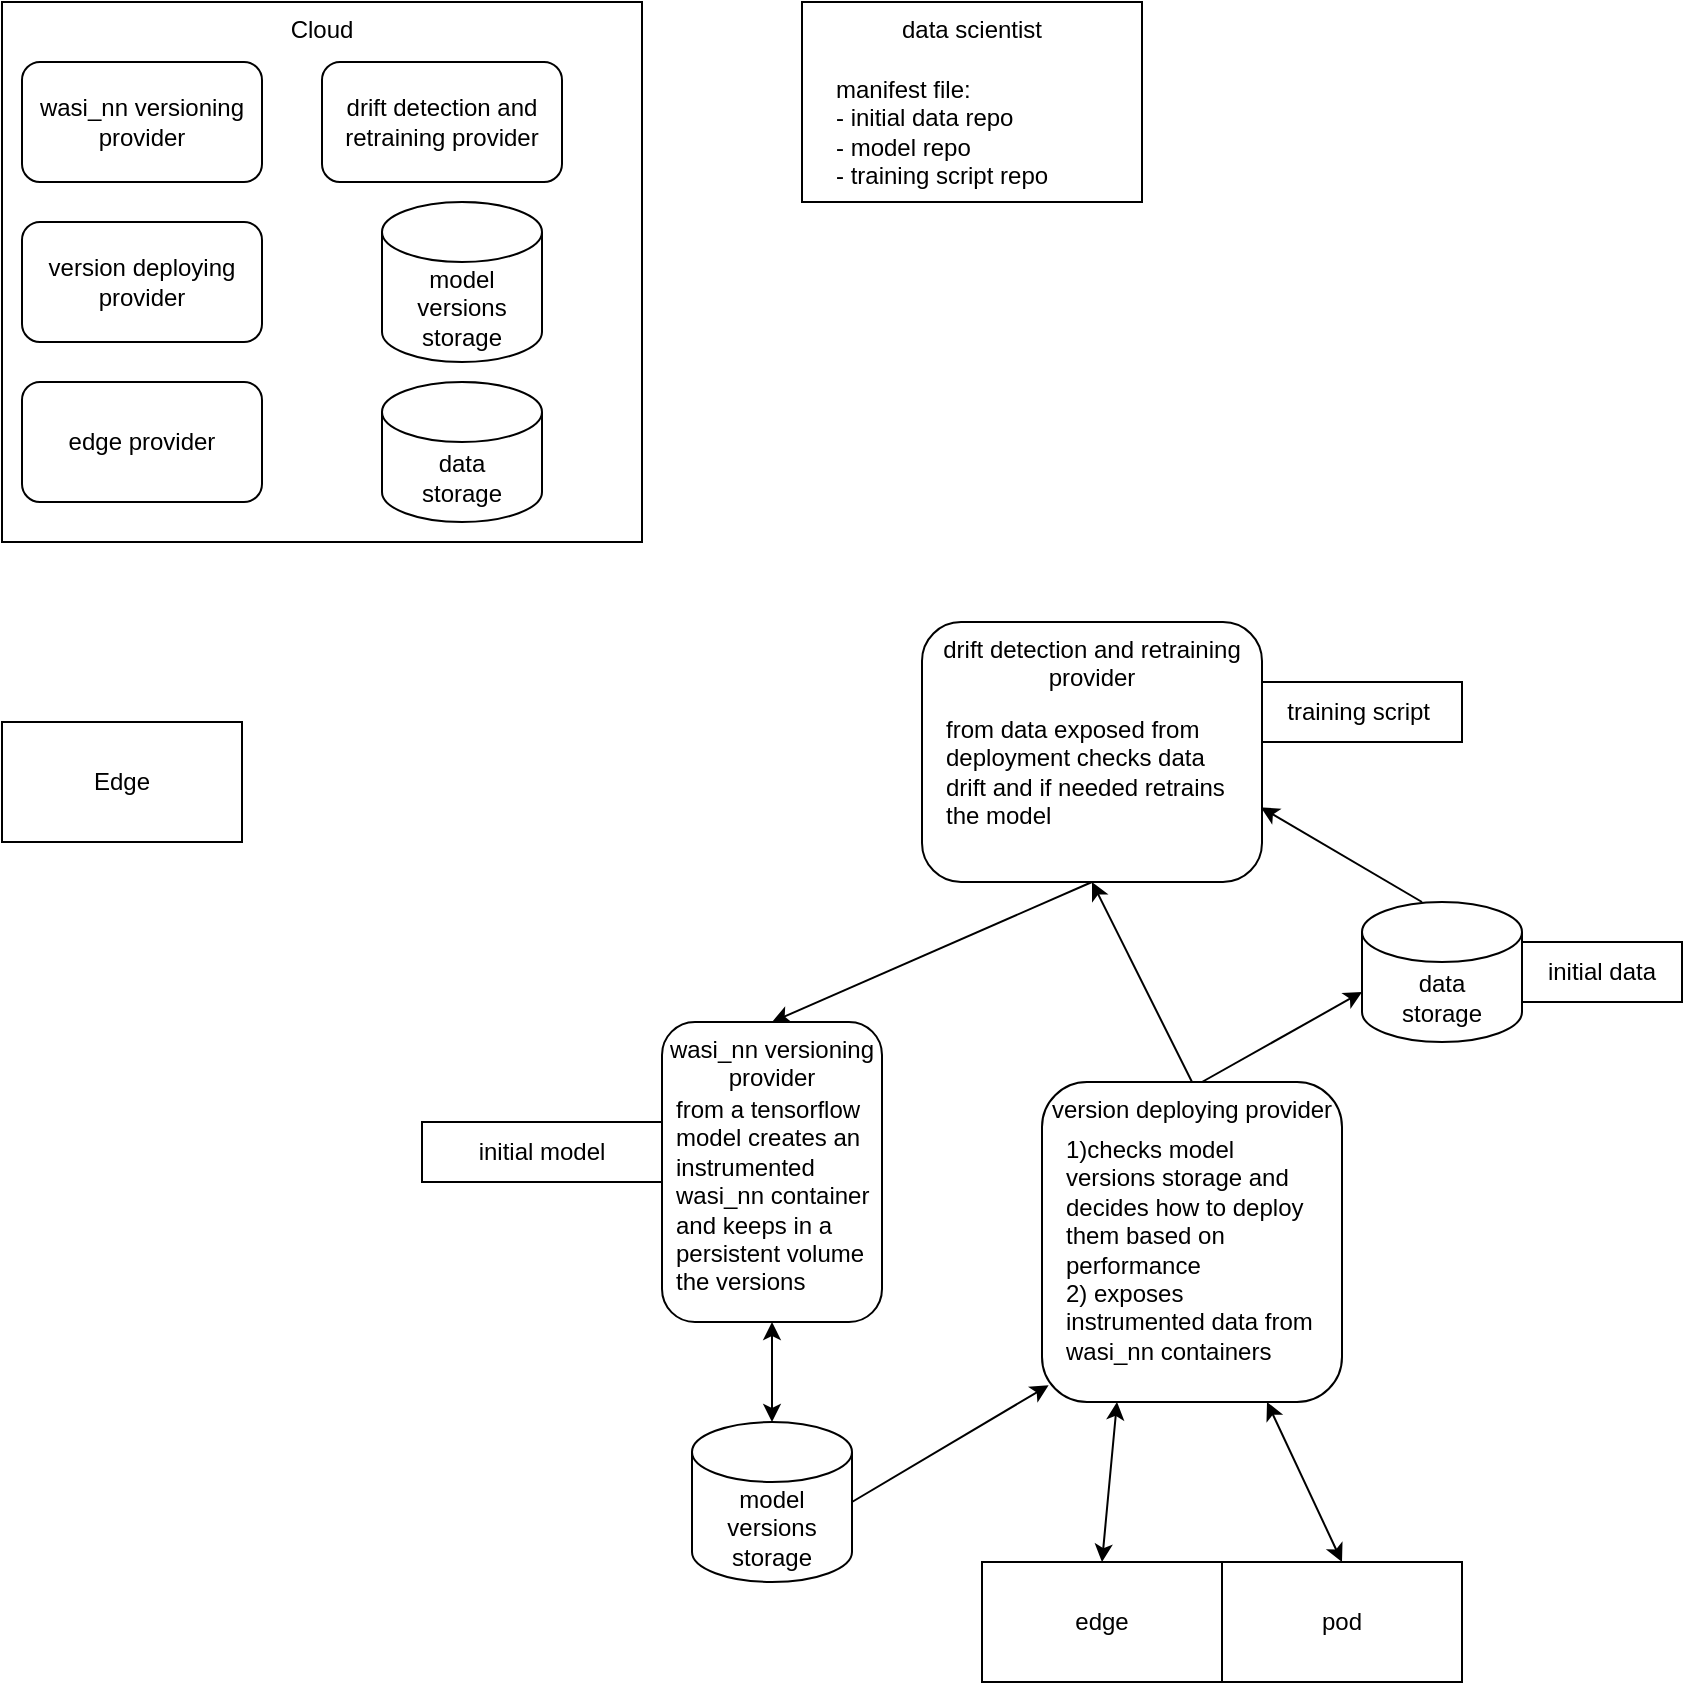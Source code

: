 <mxfile version="24.6.3" type="github">
  <diagram name="Pagina-1" id="XoBFGh6OX1IV-2UFjDrJ">
    <mxGraphModel dx="956" dy="518" grid="1" gridSize="10" guides="1" tooltips="1" connect="1" arrows="1" fold="1" page="1" pageScale="1" pageWidth="827" pageHeight="1169" math="0" shadow="0">
      <root>
        <mxCell id="0" />
        <mxCell id="1" parent="0" />
        <mxCell id="06Wwgs4prVSjVDr-wI6p-1" value="Cloud" style="rounded=0;whiteSpace=wrap;html=1;verticalAlign=top;" vertex="1" parent="1">
          <mxGeometry x="40" y="30" width="320" height="270" as="geometry" />
        </mxCell>
        <mxCell id="06Wwgs4prVSjVDr-wI6p-2" value="data scientist" style="rounded=0;whiteSpace=wrap;html=1;verticalAlign=top;" vertex="1" parent="1">
          <mxGeometry x="440" y="30" width="170" height="100" as="geometry" />
        </mxCell>
        <mxCell id="06Wwgs4prVSjVDr-wI6p-3" value="&lt;div&gt;manifest file:&lt;/div&gt;- initial data repo&lt;div&gt;- model repo&lt;/div&gt;&lt;div&gt;- training script repo&lt;/div&gt;" style="text;html=1;align=left;verticalAlign=top;whiteSpace=wrap;rounded=0;" vertex="1" parent="1">
          <mxGeometry x="455" y="60" width="145" height="70" as="geometry" />
        </mxCell>
        <mxCell id="06Wwgs4prVSjVDr-wI6p-9" value="wasi_nn versioning provider" style="rounded=1;whiteSpace=wrap;html=1;" vertex="1" parent="1">
          <mxGeometry x="50" y="60" width="120" height="60" as="geometry" />
        </mxCell>
        <mxCell id="06Wwgs4prVSjVDr-wI6p-17" value="wasi_nn versioning provider" style="rounded=1;whiteSpace=wrap;html=1;verticalAlign=top;" vertex="1" parent="1">
          <mxGeometry x="370" y="540" width="110" height="150" as="geometry" />
        </mxCell>
        <mxCell id="06Wwgs4prVSjVDr-wI6p-18" value="from a tensorflow model creates an instrumented wasi_nn container and keeps in a persistent volume the versions" style="text;html=1;align=left;verticalAlign=top;whiteSpace=wrap;rounded=0;" vertex="1" parent="1">
          <mxGeometry x="375" y="570" width="100" height="120" as="geometry" />
        </mxCell>
        <mxCell id="06Wwgs4prVSjVDr-wI6p-19" value="version deploying provider" style="rounded=1;whiteSpace=wrap;html=1;" vertex="1" parent="1">
          <mxGeometry x="50" y="140" width="120" height="60" as="geometry" />
        </mxCell>
        <mxCell id="06Wwgs4prVSjVDr-wI6p-20" value="drift detection and retraining provider" style="rounded=1;whiteSpace=wrap;html=1;" vertex="1" parent="1">
          <mxGeometry x="200" y="60" width="120" height="60" as="geometry" />
        </mxCell>
        <mxCell id="06Wwgs4prVSjVDr-wI6p-21" value="model versions storage" style="shape=cylinder3;whiteSpace=wrap;html=1;boundedLbl=1;backgroundOutline=1;size=15;" vertex="1" parent="1">
          <mxGeometry x="230" y="130" width="80" height="80" as="geometry" />
        </mxCell>
        <mxCell id="06Wwgs4prVSjVDr-wI6p-23" value="edge provider" style="rounded=1;whiteSpace=wrap;html=1;" vertex="1" parent="1">
          <mxGeometry x="50" y="220" width="120" height="60" as="geometry" />
        </mxCell>
        <mxCell id="06Wwgs4prVSjVDr-wI6p-25" value="Edge" style="rounded=0;whiteSpace=wrap;html=1;" vertex="1" parent="1">
          <mxGeometry x="40" y="390" width="120" height="60" as="geometry" />
        </mxCell>
        <mxCell id="06Wwgs4prVSjVDr-wI6p-26" value="data&lt;div&gt;storage&lt;/div&gt;" style="shape=cylinder3;whiteSpace=wrap;html=1;boundedLbl=1;backgroundOutline=1;size=15;" vertex="1" parent="1">
          <mxGeometry x="230" y="220" width="80" height="70" as="geometry" />
        </mxCell>
        <mxCell id="06Wwgs4prVSjVDr-wI6p-27" value="model versions storage" style="shape=cylinder3;whiteSpace=wrap;html=1;boundedLbl=1;backgroundOutline=1;size=15;" vertex="1" parent="1">
          <mxGeometry x="385" y="740" width="80" height="80" as="geometry" />
        </mxCell>
        <mxCell id="06Wwgs4prVSjVDr-wI6p-29" value="" style="endArrow=classic;startArrow=classic;html=1;rounded=0;entryX=0.5;entryY=1;entryDx=0;entryDy=0;" edge="1" parent="1" source="06Wwgs4prVSjVDr-wI6p-27" target="06Wwgs4prVSjVDr-wI6p-18">
          <mxGeometry width="50" height="50" relative="1" as="geometry">
            <mxPoint x="420" y="760" as="sourcePoint" />
            <mxPoint x="470" y="710" as="targetPoint" />
          </mxGeometry>
        </mxCell>
        <mxCell id="06Wwgs4prVSjVDr-wI6p-30" value="drift detection and retraining provider" style="rounded=1;whiteSpace=wrap;html=1;verticalAlign=top;" vertex="1" parent="1">
          <mxGeometry x="500" y="340" width="170" height="130" as="geometry" />
        </mxCell>
        <mxCell id="06Wwgs4prVSjVDr-wI6p-31" value="version deploying provider" style="rounded=1;whiteSpace=wrap;html=1;verticalAlign=top;" vertex="1" parent="1">
          <mxGeometry x="560" y="570" width="150" height="160" as="geometry" />
        </mxCell>
        <mxCell id="06Wwgs4prVSjVDr-wI6p-32" value="" style="endArrow=classic;html=1;rounded=0;entryX=0.5;entryY=1;entryDx=0;entryDy=0;exitX=0.5;exitY=0;exitDx=0;exitDy=0;" edge="1" parent="1" source="06Wwgs4prVSjVDr-wI6p-31" target="06Wwgs4prVSjVDr-wI6p-30">
          <mxGeometry width="50" height="50" relative="1" as="geometry">
            <mxPoint x="710" y="620" as="sourcePoint" />
            <mxPoint x="760" y="570" as="targetPoint" />
          </mxGeometry>
        </mxCell>
        <mxCell id="06Wwgs4prVSjVDr-wI6p-33" value="" style="endArrow=classic;html=1;rounded=0;exitX=0.5;exitY=1;exitDx=0;exitDy=0;entryX=0.5;entryY=0;entryDx=0;entryDy=0;" edge="1" parent="1" source="06Wwgs4prVSjVDr-wI6p-30" target="06Wwgs4prVSjVDr-wI6p-17">
          <mxGeometry width="50" height="50" relative="1" as="geometry">
            <mxPoint x="530" y="610" as="sourcePoint" />
            <mxPoint x="580" y="560" as="targetPoint" />
          </mxGeometry>
        </mxCell>
        <mxCell id="06Wwgs4prVSjVDr-wI6p-38" value="" style="endArrow=classic;html=1;rounded=0;exitX=1;exitY=0.5;exitDx=0;exitDy=0;exitPerimeter=0;entryX=0.022;entryY=0.948;entryDx=0;entryDy=0;entryPerimeter=0;" edge="1" parent="1" source="06Wwgs4prVSjVDr-wI6p-27" target="06Wwgs4prVSjVDr-wI6p-31">
          <mxGeometry width="50" height="50" relative="1" as="geometry">
            <mxPoint x="490" y="780" as="sourcePoint" />
            <mxPoint x="570" y="800" as="targetPoint" />
          </mxGeometry>
        </mxCell>
        <mxCell id="06Wwgs4prVSjVDr-wI6p-39" value="" style="endArrow=classic;startArrow=classic;html=1;rounded=0;entryX=0.25;entryY=1;entryDx=0;entryDy=0;" edge="1" parent="1" target="06Wwgs4prVSjVDr-wI6p-31">
          <mxGeometry width="50" height="50" relative="1" as="geometry">
            <mxPoint x="590" y="810" as="sourcePoint" />
            <mxPoint x="640" y="760" as="targetPoint" />
          </mxGeometry>
        </mxCell>
        <mxCell id="06Wwgs4prVSjVDr-wI6p-40" value="" style="endArrow=classic;startArrow=classic;html=1;rounded=0;exitX=0.75;exitY=1;exitDx=0;exitDy=0;" edge="1" parent="1" source="06Wwgs4prVSjVDr-wI6p-31">
          <mxGeometry width="50" height="50" relative="1" as="geometry">
            <mxPoint x="670" y="820" as="sourcePoint" />
            <mxPoint x="710" y="810" as="targetPoint" />
          </mxGeometry>
        </mxCell>
        <mxCell id="06Wwgs4prVSjVDr-wI6p-42" value="edge" style="rounded=0;whiteSpace=wrap;html=1;" vertex="1" parent="1">
          <mxGeometry x="530" y="810" width="120" height="60" as="geometry" />
        </mxCell>
        <mxCell id="06Wwgs4prVSjVDr-wI6p-43" value="pod" style="rounded=0;whiteSpace=wrap;html=1;" vertex="1" parent="1">
          <mxGeometry x="650" y="810" width="120" height="60" as="geometry" />
        </mxCell>
        <mxCell id="06Wwgs4prVSjVDr-wI6p-44" value="1)checks model versions storage and decides how to deploy them based on performance&lt;div&gt;2) exposes instrumented data from wasi_nn containers&lt;/div&gt;" style="text;html=1;align=left;verticalAlign=top;whiteSpace=wrap;rounded=0;" vertex="1" parent="1">
          <mxGeometry x="570" y="590" width="130" height="130" as="geometry" />
        </mxCell>
        <mxCell id="06Wwgs4prVSjVDr-wI6p-45" value="from data exposed from deployment checks data drift and if needed retrains the model" style="text;html=1;align=left;verticalAlign=top;whiteSpace=wrap;rounded=0;" vertex="1" parent="1">
          <mxGeometry x="510" y="380" width="150" height="80" as="geometry" />
        </mxCell>
        <mxCell id="06Wwgs4prVSjVDr-wI6p-46" value="data&lt;div&gt;storage&lt;/div&gt;" style="shape=cylinder3;whiteSpace=wrap;html=1;boundedLbl=1;backgroundOutline=1;size=15;" vertex="1" parent="1">
          <mxGeometry x="720" y="480" width="80" height="70" as="geometry" />
        </mxCell>
        <mxCell id="06Wwgs4prVSjVDr-wI6p-50" value="" style="endArrow=classic;html=1;rounded=0;entryX=0;entryY=0;entryDx=0;entryDy=45;entryPerimeter=0;" edge="1" parent="1" target="06Wwgs4prVSjVDr-wI6p-46">
          <mxGeometry width="50" height="50" relative="1" as="geometry">
            <mxPoint x="640" y="570" as="sourcePoint" />
            <mxPoint x="690" y="520" as="targetPoint" />
          </mxGeometry>
        </mxCell>
        <mxCell id="06Wwgs4prVSjVDr-wI6p-51" value="" style="endArrow=classic;html=1;rounded=0;entryX=0.997;entryY=0.713;entryDx=0;entryDy=0;entryPerimeter=0;" edge="1" parent="1" target="06Wwgs4prVSjVDr-wI6p-30">
          <mxGeometry width="50" height="50" relative="1" as="geometry">
            <mxPoint x="750" y="480" as="sourcePoint" />
            <mxPoint x="800" y="430" as="targetPoint" />
          </mxGeometry>
        </mxCell>
        <mxCell id="06Wwgs4prVSjVDr-wI6p-52" value="training script&amp;nbsp;" style="rounded=0;whiteSpace=wrap;html=1;" vertex="1" parent="1">
          <mxGeometry x="670" y="370" width="100" height="30" as="geometry" />
        </mxCell>
        <mxCell id="06Wwgs4prVSjVDr-wI6p-53" value="initial model" style="rounded=0;whiteSpace=wrap;html=1;" vertex="1" parent="1">
          <mxGeometry x="250" y="590" width="120" height="30" as="geometry" />
        </mxCell>
        <mxCell id="06Wwgs4prVSjVDr-wI6p-54" value="initial data" style="rounded=0;whiteSpace=wrap;html=1;" vertex="1" parent="1">
          <mxGeometry x="800" y="500" width="80" height="30" as="geometry" />
        </mxCell>
      </root>
    </mxGraphModel>
  </diagram>
</mxfile>
